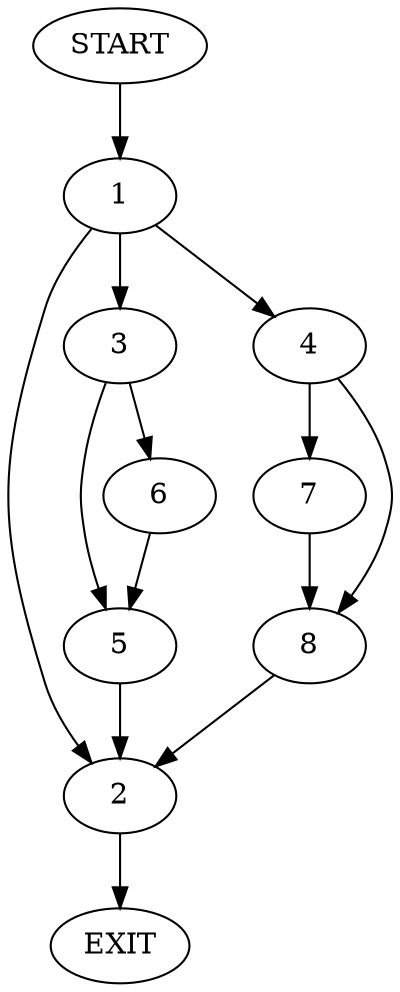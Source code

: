 digraph {
0 [label="START"]
9 [label="EXIT"]
0 -> 1
1 -> 2
1 -> 3
1 -> 4
3 -> 5
3 -> 6
4 -> 7
4 -> 8
2 -> 9
6 -> 5
5 -> 2
7 -> 8
8 -> 2
}
